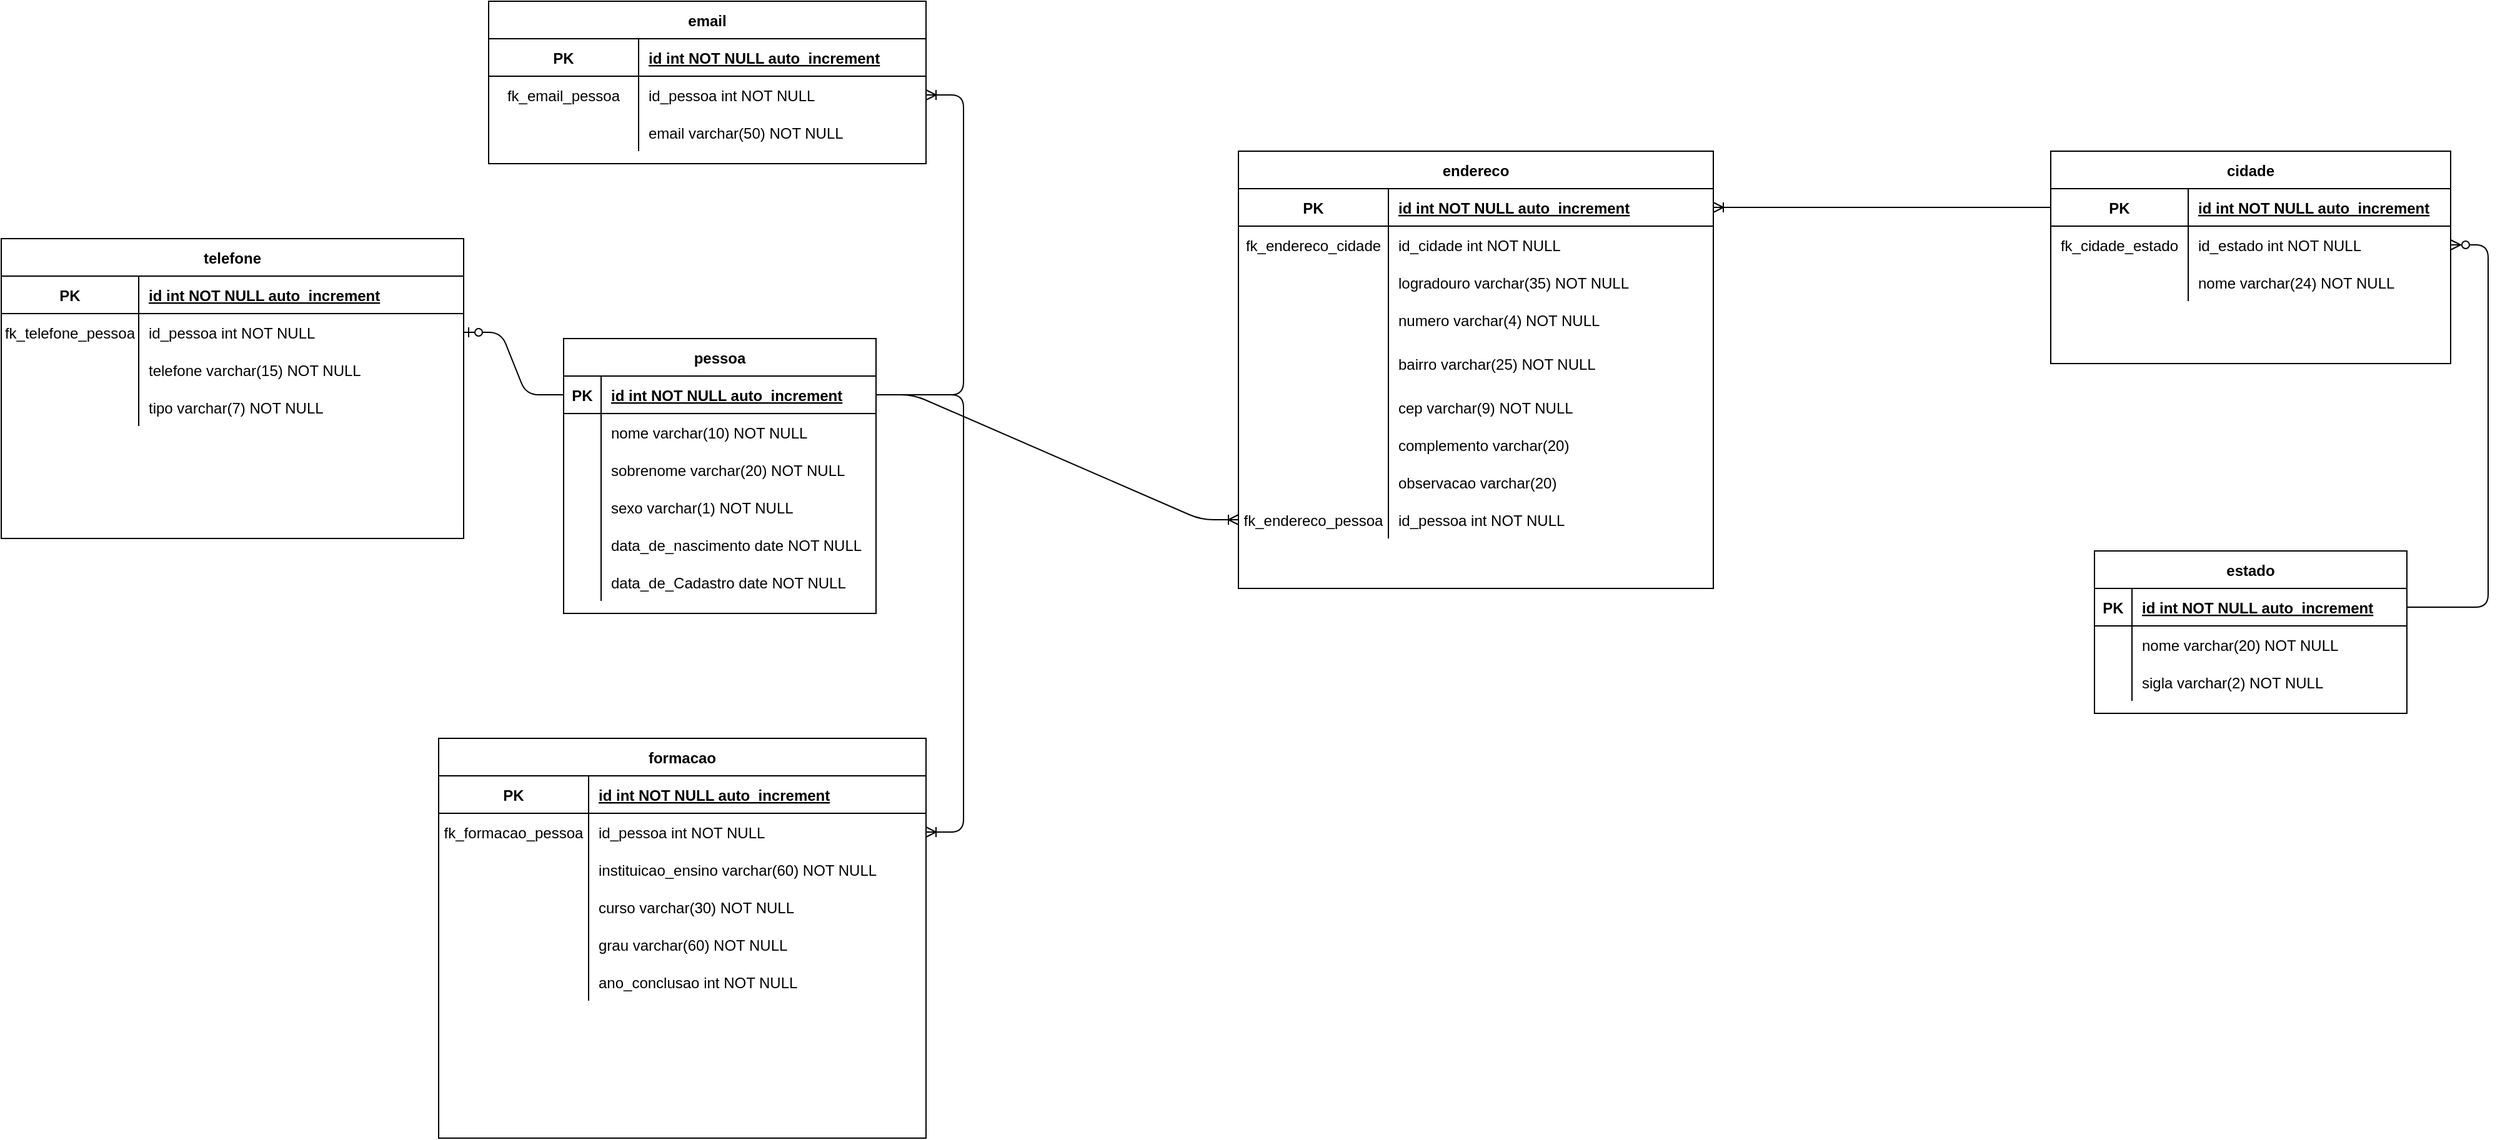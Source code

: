 <mxfile version="15.1.2" type="device"><diagram id="R2lEEEUBdFMjLlhIrx00" name="Page-1"><mxGraphModel dx="1872" dy="1568" grid="1" gridSize="10" guides="1" tooltips="1" connect="1" arrows="1" fold="1" page="1" pageScale="1" pageWidth="850" pageHeight="1100" math="0" shadow="0" extFonts="Permanent Marker^https://fonts.googleapis.com/css?family=Permanent+Marker"><root><mxCell id="0"/><mxCell id="1" parent="0"/><mxCell id="C-vyLk0tnHw3VtMMgP7b-13" value="telefone" style="shape=table;startSize=30;container=1;collapsible=1;childLayout=tableLayout;fixedRows=1;rowLines=0;fontStyle=1;align=center;resizeLast=1;" parent="1" vertex="1"><mxGeometry x="-220" y="-40" width="370" height="240" as="geometry"/></mxCell><mxCell id="C-vyLk0tnHw3VtMMgP7b-14" value="" style="shape=partialRectangle;collapsible=0;dropTarget=0;pointerEvents=0;fillColor=none;points=[[0,0.5],[1,0.5]];portConstraint=eastwest;top=0;left=0;right=0;bottom=1;" parent="C-vyLk0tnHw3VtMMgP7b-13" vertex="1"><mxGeometry y="30" width="370" height="30" as="geometry"/></mxCell><mxCell id="C-vyLk0tnHw3VtMMgP7b-15" value="PK" style="shape=partialRectangle;overflow=hidden;connectable=0;fillColor=none;top=0;left=0;bottom=0;right=0;fontStyle=1;" parent="C-vyLk0tnHw3VtMMgP7b-14" vertex="1"><mxGeometry width="110" height="30" as="geometry"/></mxCell><mxCell id="C-vyLk0tnHw3VtMMgP7b-16" value="id int NOT NULL auto_increment" style="shape=partialRectangle;overflow=hidden;connectable=0;fillColor=none;top=0;left=0;bottom=0;right=0;align=left;spacingLeft=6;fontStyle=5;" parent="C-vyLk0tnHw3VtMMgP7b-14" vertex="1"><mxGeometry x="110" width="260" height="30" as="geometry"/></mxCell><mxCell id="C-vyLk0tnHw3VtMMgP7b-17" value="" style="shape=partialRectangle;collapsible=0;dropTarget=0;pointerEvents=0;fillColor=none;points=[[0,0.5],[1,0.5]];portConstraint=eastwest;top=0;left=0;right=0;bottom=0;" parent="C-vyLk0tnHw3VtMMgP7b-13" vertex="1"><mxGeometry y="60" width="370" height="30" as="geometry"/></mxCell><mxCell id="C-vyLk0tnHw3VtMMgP7b-18" value="fk_telefone_pessoa" style="shape=partialRectangle;overflow=hidden;connectable=0;fillColor=none;top=0;left=0;bottom=0;right=0;" parent="C-vyLk0tnHw3VtMMgP7b-17" vertex="1"><mxGeometry width="110" height="30" as="geometry"/></mxCell><mxCell id="C-vyLk0tnHw3VtMMgP7b-19" value="id_pessoa int NOT NULL" style="shape=partialRectangle;overflow=hidden;connectable=0;fillColor=none;top=0;left=0;bottom=0;right=0;align=left;spacingLeft=6;" parent="C-vyLk0tnHw3VtMMgP7b-17" vertex="1"><mxGeometry x="110" width="260" height="30" as="geometry"/></mxCell><mxCell id="C-vyLk0tnHw3VtMMgP7b-20" value="" style="shape=partialRectangle;collapsible=0;dropTarget=0;pointerEvents=0;fillColor=none;points=[[0,0.5],[1,0.5]];portConstraint=eastwest;top=0;left=0;right=0;bottom=0;" parent="C-vyLk0tnHw3VtMMgP7b-13" vertex="1"><mxGeometry y="90" width="370" height="30" as="geometry"/></mxCell><mxCell id="C-vyLk0tnHw3VtMMgP7b-21" value="" style="shape=partialRectangle;overflow=hidden;connectable=0;fillColor=none;top=0;left=0;bottom=0;right=0;" parent="C-vyLk0tnHw3VtMMgP7b-20" vertex="1"><mxGeometry width="110" height="30" as="geometry"/></mxCell><mxCell id="C-vyLk0tnHw3VtMMgP7b-22" value="telefone varchar(15) NOT NULL" style="shape=partialRectangle;overflow=hidden;connectable=0;fillColor=none;top=0;left=0;bottom=0;right=0;align=left;spacingLeft=6;" parent="C-vyLk0tnHw3VtMMgP7b-20" vertex="1"><mxGeometry x="110" width="260" height="30" as="geometry"/></mxCell><mxCell id="b_hLpL_ezB_9OaSrGHC2-93" value="" style="shape=partialRectangle;collapsible=0;dropTarget=0;pointerEvents=0;fillColor=none;points=[[0,0.5],[1,0.5]];portConstraint=eastwest;top=0;left=0;right=0;bottom=0;" parent="C-vyLk0tnHw3VtMMgP7b-13" vertex="1"><mxGeometry y="120" width="370" height="30" as="geometry"/></mxCell><mxCell id="b_hLpL_ezB_9OaSrGHC2-94" value="" style="shape=partialRectangle;overflow=hidden;connectable=0;fillColor=none;top=0;left=0;bottom=0;right=0;" parent="b_hLpL_ezB_9OaSrGHC2-93" vertex="1"><mxGeometry width="110" height="30" as="geometry"/></mxCell><mxCell id="b_hLpL_ezB_9OaSrGHC2-95" value="tipo varchar(7) NOT NULL" style="shape=partialRectangle;overflow=hidden;connectable=0;fillColor=none;top=0;left=0;bottom=0;right=0;align=left;spacingLeft=6;" parent="b_hLpL_ezB_9OaSrGHC2-93" vertex="1"><mxGeometry x="110" width="260" height="30" as="geometry"/></mxCell><mxCell id="C-vyLk0tnHw3VtMMgP7b-23" value="pessoa" style="shape=table;startSize=30;container=1;collapsible=1;childLayout=tableLayout;fixedRows=1;rowLines=0;fontStyle=1;align=center;resizeLast=1;" parent="1" vertex="1"><mxGeometry x="230" y="40" width="250" height="220" as="geometry"/></mxCell><mxCell id="C-vyLk0tnHw3VtMMgP7b-24" value="" style="shape=partialRectangle;collapsible=0;dropTarget=0;pointerEvents=0;fillColor=none;points=[[0,0.5],[1,0.5]];portConstraint=eastwest;top=0;left=0;right=0;bottom=1;" parent="C-vyLk0tnHw3VtMMgP7b-23" vertex="1"><mxGeometry y="30" width="250" height="30" as="geometry"/></mxCell><mxCell id="C-vyLk0tnHw3VtMMgP7b-25" value="PK" style="shape=partialRectangle;overflow=hidden;connectable=0;fillColor=none;top=0;left=0;bottom=0;right=0;fontStyle=1;" parent="C-vyLk0tnHw3VtMMgP7b-24" vertex="1"><mxGeometry width="30" height="30" as="geometry"/></mxCell><mxCell id="C-vyLk0tnHw3VtMMgP7b-26" value="id int NOT NULL auto_increment" style="shape=partialRectangle;overflow=hidden;connectable=0;fillColor=none;top=0;left=0;bottom=0;right=0;align=left;spacingLeft=6;fontStyle=5;" parent="C-vyLk0tnHw3VtMMgP7b-24" vertex="1"><mxGeometry x="30" width="220" height="30" as="geometry"/></mxCell><mxCell id="C-vyLk0tnHw3VtMMgP7b-27" value="" style="shape=partialRectangle;collapsible=0;dropTarget=0;pointerEvents=0;fillColor=none;points=[[0,0.5],[1,0.5]];portConstraint=eastwest;top=0;left=0;right=0;bottom=0;" parent="C-vyLk0tnHw3VtMMgP7b-23" vertex="1"><mxGeometry y="60" width="250" height="30" as="geometry"/></mxCell><mxCell id="C-vyLk0tnHw3VtMMgP7b-28" value="" style="shape=partialRectangle;overflow=hidden;connectable=0;fillColor=none;top=0;left=0;bottom=0;right=0;" parent="C-vyLk0tnHw3VtMMgP7b-27" vertex="1"><mxGeometry width="30" height="30" as="geometry"/></mxCell><mxCell id="C-vyLk0tnHw3VtMMgP7b-29" value="nome varchar(10) NOT NULL" style="shape=partialRectangle;overflow=hidden;connectable=0;fillColor=none;top=0;left=0;bottom=0;right=0;align=left;spacingLeft=6;" parent="C-vyLk0tnHw3VtMMgP7b-27" vertex="1"><mxGeometry x="30" width="220" height="30" as="geometry"/></mxCell><mxCell id="b_hLpL_ezB_9OaSrGHC2-49" value="" style="shape=partialRectangle;collapsible=0;dropTarget=0;pointerEvents=0;fillColor=none;points=[[0,0.5],[1,0.5]];portConstraint=eastwest;top=0;left=0;right=0;bottom=0;" parent="C-vyLk0tnHw3VtMMgP7b-23" vertex="1"><mxGeometry y="90" width="250" height="30" as="geometry"/></mxCell><mxCell id="b_hLpL_ezB_9OaSrGHC2-50" value="" style="shape=partialRectangle;overflow=hidden;connectable=0;fillColor=none;top=0;left=0;bottom=0;right=0;" parent="b_hLpL_ezB_9OaSrGHC2-49" vertex="1"><mxGeometry width="30" height="30" as="geometry"/></mxCell><mxCell id="b_hLpL_ezB_9OaSrGHC2-51" value="sobrenome varchar(20) NOT NULL" style="shape=partialRectangle;overflow=hidden;connectable=0;fillColor=none;top=0;left=0;bottom=0;right=0;align=left;spacingLeft=6;" parent="b_hLpL_ezB_9OaSrGHC2-49" vertex="1"><mxGeometry x="30" width="220" height="30" as="geometry"/></mxCell><mxCell id="dy6-Ytla4K-h1TbIvVAk-1" value="" style="shape=partialRectangle;collapsible=0;dropTarget=0;pointerEvents=0;fillColor=none;points=[[0,0.5],[1,0.5]];portConstraint=eastwest;top=0;left=0;right=0;bottom=0;" vertex="1" parent="C-vyLk0tnHw3VtMMgP7b-23"><mxGeometry y="120" width="250" height="30" as="geometry"/></mxCell><mxCell id="dy6-Ytla4K-h1TbIvVAk-2" value="" style="shape=partialRectangle;overflow=hidden;connectable=0;fillColor=none;top=0;left=0;bottom=0;right=0;" vertex="1" parent="dy6-Ytla4K-h1TbIvVAk-1"><mxGeometry width="30" height="30" as="geometry"/></mxCell><mxCell id="dy6-Ytla4K-h1TbIvVAk-3" value="sexo varchar(1) NOT NULL" style="shape=partialRectangle;overflow=hidden;connectable=0;fillColor=none;top=0;left=0;bottom=0;right=0;align=left;spacingLeft=6;" vertex="1" parent="dy6-Ytla4K-h1TbIvVAk-1"><mxGeometry x="30" width="220" height="30" as="geometry"/></mxCell><mxCell id="b_hLpL_ezB_9OaSrGHC2-99" value="" style="shape=partialRectangle;collapsible=0;dropTarget=0;pointerEvents=0;fillColor=none;points=[[0,0.5],[1,0.5]];portConstraint=eastwest;top=0;left=0;right=0;bottom=0;" parent="C-vyLk0tnHw3VtMMgP7b-23" vertex="1"><mxGeometry y="150" width="250" height="30" as="geometry"/></mxCell><mxCell id="b_hLpL_ezB_9OaSrGHC2-100" value="" style="shape=partialRectangle;overflow=hidden;connectable=0;fillColor=none;top=0;left=0;bottom=0;right=0;" parent="b_hLpL_ezB_9OaSrGHC2-99" vertex="1"><mxGeometry width="30" height="30" as="geometry"/></mxCell><mxCell id="b_hLpL_ezB_9OaSrGHC2-101" value="data_de_nascimento date NOT NULL" style="shape=partialRectangle;overflow=hidden;connectable=0;fillColor=none;top=0;left=0;bottom=0;right=0;align=left;spacingLeft=6;" parent="b_hLpL_ezB_9OaSrGHC2-99" vertex="1"><mxGeometry x="30" width="220" height="30" as="geometry"/></mxCell><mxCell id="b_hLpL_ezB_9OaSrGHC2-96" value="" style="shape=partialRectangle;collapsible=0;dropTarget=0;pointerEvents=0;fillColor=none;points=[[0,0.5],[1,0.5]];portConstraint=eastwest;top=0;left=0;right=0;bottom=0;" parent="C-vyLk0tnHw3VtMMgP7b-23" vertex="1"><mxGeometry y="180" width="250" height="30" as="geometry"/></mxCell><mxCell id="b_hLpL_ezB_9OaSrGHC2-97" value="" style="shape=partialRectangle;overflow=hidden;connectable=0;fillColor=none;top=0;left=0;bottom=0;right=0;" parent="b_hLpL_ezB_9OaSrGHC2-96" vertex="1"><mxGeometry width="30" height="30" as="geometry"/></mxCell><mxCell id="b_hLpL_ezB_9OaSrGHC2-98" value="data_de_Cadastro date NOT NULL" style="shape=partialRectangle;overflow=hidden;connectable=0;fillColor=none;top=0;left=0;bottom=0;right=0;align=left;spacingLeft=6;" parent="b_hLpL_ezB_9OaSrGHC2-96" vertex="1"><mxGeometry x="30" width="220" height="30" as="geometry"/></mxCell><mxCell id="b_hLpL_ezB_9OaSrGHC2-8" value="" style="edgeStyle=entityRelationEdgeStyle;fontSize=12;html=1;endArrow=ERzeroToOne;endFill=1;exitX=0;exitY=0.5;exitDx=0;exitDy=0;" parent="1" source="C-vyLk0tnHw3VtMMgP7b-24" target="C-vyLk0tnHw3VtMMgP7b-17" edge="1"><mxGeometry width="100" height="100" relative="1" as="geometry"><mxPoint x="20" y="310" as="sourcePoint"/><mxPoint x="120" y="210" as="targetPoint"/></mxGeometry></mxCell><mxCell id="b_hLpL_ezB_9OaSrGHC2-9" value="email" style="shape=table;startSize=30;container=1;collapsible=1;childLayout=tableLayout;fixedRows=1;rowLines=0;fontStyle=1;align=center;resizeLast=1;" parent="1" vertex="1"><mxGeometry x="170" y="-230" width="350" height="130" as="geometry"/></mxCell><mxCell id="b_hLpL_ezB_9OaSrGHC2-10" value="" style="shape=partialRectangle;collapsible=0;dropTarget=0;pointerEvents=0;fillColor=none;points=[[0,0.5],[1,0.5]];portConstraint=eastwest;top=0;left=0;right=0;bottom=1;" parent="b_hLpL_ezB_9OaSrGHC2-9" vertex="1"><mxGeometry y="30" width="350" height="30" as="geometry"/></mxCell><mxCell id="b_hLpL_ezB_9OaSrGHC2-11" value="PK" style="shape=partialRectangle;overflow=hidden;connectable=0;fillColor=none;top=0;left=0;bottom=0;right=0;fontStyle=1;" parent="b_hLpL_ezB_9OaSrGHC2-10" vertex="1"><mxGeometry width="120" height="30" as="geometry"/></mxCell><mxCell id="b_hLpL_ezB_9OaSrGHC2-12" value="id int NOT NULL auto_increment" style="shape=partialRectangle;overflow=hidden;connectable=0;fillColor=none;top=0;left=0;bottom=0;right=0;align=left;spacingLeft=6;fontStyle=5;" parent="b_hLpL_ezB_9OaSrGHC2-10" vertex="1"><mxGeometry x="120" width="230" height="30" as="geometry"/></mxCell><mxCell id="b_hLpL_ezB_9OaSrGHC2-13" value="" style="shape=partialRectangle;collapsible=0;dropTarget=0;pointerEvents=0;fillColor=none;points=[[0,0.5],[1,0.5]];portConstraint=eastwest;top=0;left=0;right=0;bottom=0;" parent="b_hLpL_ezB_9OaSrGHC2-9" vertex="1"><mxGeometry y="60" width="350" height="30" as="geometry"/></mxCell><mxCell id="b_hLpL_ezB_9OaSrGHC2-14" value="fk_email_pessoa" style="shape=partialRectangle;overflow=hidden;connectable=0;fillColor=none;top=0;left=0;bottom=0;right=0;" parent="b_hLpL_ezB_9OaSrGHC2-13" vertex="1"><mxGeometry width="120" height="30" as="geometry"/></mxCell><mxCell id="b_hLpL_ezB_9OaSrGHC2-15" value="id_pessoa int NOT NULL" style="shape=partialRectangle;overflow=hidden;connectable=0;fillColor=none;top=0;left=0;bottom=0;right=0;align=left;spacingLeft=6;" parent="b_hLpL_ezB_9OaSrGHC2-13" vertex="1"><mxGeometry x="120" width="230" height="30" as="geometry"/></mxCell><mxCell id="b_hLpL_ezB_9OaSrGHC2-16" value="" style="shape=partialRectangle;collapsible=0;dropTarget=0;pointerEvents=0;fillColor=none;points=[[0,0.5],[1,0.5]];portConstraint=eastwest;top=0;left=0;right=0;bottom=0;" parent="b_hLpL_ezB_9OaSrGHC2-9" vertex="1"><mxGeometry y="90" width="350" height="30" as="geometry"/></mxCell><mxCell id="b_hLpL_ezB_9OaSrGHC2-17" value="" style="shape=partialRectangle;overflow=hidden;connectable=0;fillColor=none;top=0;left=0;bottom=0;right=0;" parent="b_hLpL_ezB_9OaSrGHC2-16" vertex="1"><mxGeometry width="120" height="30" as="geometry"/></mxCell><mxCell id="b_hLpL_ezB_9OaSrGHC2-18" value="email varchar(50) NOT NULL" style="shape=partialRectangle;overflow=hidden;connectable=0;fillColor=none;top=0;left=0;bottom=0;right=0;align=left;spacingLeft=6;" parent="b_hLpL_ezB_9OaSrGHC2-16" vertex="1"><mxGeometry x="120" width="230" height="30" as="geometry"/></mxCell><mxCell id="b_hLpL_ezB_9OaSrGHC2-19" value="estado" style="shape=table;startSize=30;container=1;collapsible=1;childLayout=tableLayout;fixedRows=1;rowLines=0;fontStyle=1;align=center;resizeLast=1;" parent="1" vertex="1"><mxGeometry x="1455" y="210" width="250" height="130" as="geometry"/></mxCell><mxCell id="b_hLpL_ezB_9OaSrGHC2-20" value="" style="shape=partialRectangle;collapsible=0;dropTarget=0;pointerEvents=0;fillColor=none;points=[[0,0.5],[1,0.5]];portConstraint=eastwest;top=0;left=0;right=0;bottom=1;" parent="b_hLpL_ezB_9OaSrGHC2-19" vertex="1"><mxGeometry y="30" width="250" height="30" as="geometry"/></mxCell><mxCell id="b_hLpL_ezB_9OaSrGHC2-21" value="PK" style="shape=partialRectangle;overflow=hidden;connectable=0;fillColor=none;top=0;left=0;bottom=0;right=0;fontStyle=1;" parent="b_hLpL_ezB_9OaSrGHC2-20" vertex="1"><mxGeometry width="30" height="30" as="geometry"/></mxCell><mxCell id="b_hLpL_ezB_9OaSrGHC2-22" value="id int NOT NULL auto_increment" style="shape=partialRectangle;overflow=hidden;connectable=0;fillColor=none;top=0;left=0;bottom=0;right=0;align=left;spacingLeft=6;fontStyle=5;" parent="b_hLpL_ezB_9OaSrGHC2-20" vertex="1"><mxGeometry x="30" width="220" height="30" as="geometry"/></mxCell><mxCell id="b_hLpL_ezB_9OaSrGHC2-26" value="" style="shape=partialRectangle;collapsible=0;dropTarget=0;pointerEvents=0;fillColor=none;points=[[0,0.5],[1,0.5]];portConstraint=eastwest;top=0;left=0;right=0;bottom=0;" parent="b_hLpL_ezB_9OaSrGHC2-19" vertex="1"><mxGeometry y="60" width="250" height="30" as="geometry"/></mxCell><mxCell id="b_hLpL_ezB_9OaSrGHC2-27" value="" style="shape=partialRectangle;overflow=hidden;connectable=0;fillColor=none;top=0;left=0;bottom=0;right=0;" parent="b_hLpL_ezB_9OaSrGHC2-26" vertex="1"><mxGeometry width="30" height="30" as="geometry"/></mxCell><mxCell id="b_hLpL_ezB_9OaSrGHC2-28" value="nome varchar(20) NOT NULL" style="shape=partialRectangle;overflow=hidden;connectable=0;fillColor=none;top=0;left=0;bottom=0;right=0;align=left;spacingLeft=6;" parent="b_hLpL_ezB_9OaSrGHC2-26" vertex="1"><mxGeometry x="30" width="220" height="30" as="geometry"/></mxCell><mxCell id="b_hLpL_ezB_9OaSrGHC2-63" value="" style="shape=partialRectangle;collapsible=0;dropTarget=0;pointerEvents=0;fillColor=none;points=[[0,0.5],[1,0.5]];portConstraint=eastwest;top=0;left=0;right=0;bottom=0;" parent="b_hLpL_ezB_9OaSrGHC2-19" vertex="1"><mxGeometry y="90" width="250" height="30" as="geometry"/></mxCell><mxCell id="b_hLpL_ezB_9OaSrGHC2-64" value="" style="shape=partialRectangle;overflow=hidden;connectable=0;fillColor=none;top=0;left=0;bottom=0;right=0;" parent="b_hLpL_ezB_9OaSrGHC2-63" vertex="1"><mxGeometry width="30" height="30" as="geometry"/></mxCell><mxCell id="b_hLpL_ezB_9OaSrGHC2-65" value="sigla varchar(2) NOT NULL" style="shape=partialRectangle;overflow=hidden;connectable=0;fillColor=none;top=0;left=0;bottom=0;right=0;align=left;spacingLeft=6;" parent="b_hLpL_ezB_9OaSrGHC2-63" vertex="1"><mxGeometry x="30" width="220" height="30" as="geometry"/></mxCell><mxCell id="b_hLpL_ezB_9OaSrGHC2-29" value="cidade" style="shape=table;startSize=30;container=1;collapsible=1;childLayout=tableLayout;fixedRows=1;rowLines=0;fontStyle=1;align=center;resizeLast=1;" parent="1" vertex="1"><mxGeometry x="1420" y="-110" width="320" height="170" as="geometry"/></mxCell><mxCell id="b_hLpL_ezB_9OaSrGHC2-30" value="" style="shape=partialRectangle;collapsible=0;dropTarget=0;pointerEvents=0;fillColor=none;points=[[0,0.5],[1,0.5]];portConstraint=eastwest;top=0;left=0;right=0;bottom=1;" parent="b_hLpL_ezB_9OaSrGHC2-29" vertex="1"><mxGeometry y="30" width="320" height="30" as="geometry"/></mxCell><mxCell id="b_hLpL_ezB_9OaSrGHC2-31" value="PK" style="shape=partialRectangle;overflow=hidden;connectable=0;fillColor=none;top=0;left=0;bottom=0;right=0;fontStyle=1;" parent="b_hLpL_ezB_9OaSrGHC2-30" vertex="1"><mxGeometry width="110" height="30" as="geometry"/></mxCell><mxCell id="b_hLpL_ezB_9OaSrGHC2-32" value="id int NOT NULL auto_increment" style="shape=partialRectangle;overflow=hidden;connectable=0;fillColor=none;top=0;left=0;bottom=0;right=0;align=left;spacingLeft=6;fontStyle=5;" parent="b_hLpL_ezB_9OaSrGHC2-30" vertex="1"><mxGeometry x="110" width="210" height="30" as="geometry"/></mxCell><mxCell id="b_hLpL_ezB_9OaSrGHC2-33" value="" style="shape=partialRectangle;collapsible=0;dropTarget=0;pointerEvents=0;fillColor=none;points=[[0,0.5],[1,0.5]];portConstraint=eastwest;top=0;left=0;right=0;bottom=0;" parent="b_hLpL_ezB_9OaSrGHC2-29" vertex="1"><mxGeometry y="60" width="320" height="30" as="geometry"/></mxCell><mxCell id="b_hLpL_ezB_9OaSrGHC2-34" value="fk_cidade_estado" style="shape=partialRectangle;overflow=hidden;connectable=0;fillColor=none;top=0;left=0;bottom=0;right=0;" parent="b_hLpL_ezB_9OaSrGHC2-33" vertex="1"><mxGeometry width="110" height="30" as="geometry"/></mxCell><mxCell id="b_hLpL_ezB_9OaSrGHC2-35" value="id_estado int NOT NULL" style="shape=partialRectangle;overflow=hidden;connectable=0;fillColor=none;top=0;left=0;bottom=0;right=0;align=left;spacingLeft=6;" parent="b_hLpL_ezB_9OaSrGHC2-33" vertex="1"><mxGeometry x="110" width="210" height="30" as="geometry"/></mxCell><mxCell id="b_hLpL_ezB_9OaSrGHC2-36" value="" style="shape=partialRectangle;collapsible=0;dropTarget=0;pointerEvents=0;fillColor=none;points=[[0,0.5],[1,0.5]];portConstraint=eastwest;top=0;left=0;right=0;bottom=0;" parent="b_hLpL_ezB_9OaSrGHC2-29" vertex="1"><mxGeometry y="90" width="320" height="30" as="geometry"/></mxCell><mxCell id="b_hLpL_ezB_9OaSrGHC2-37" value="" style="shape=partialRectangle;overflow=hidden;connectable=0;fillColor=none;top=0;left=0;bottom=0;right=0;" parent="b_hLpL_ezB_9OaSrGHC2-36" vertex="1"><mxGeometry width="110" height="30" as="geometry"/></mxCell><mxCell id="b_hLpL_ezB_9OaSrGHC2-38" value="nome varchar(24) NOT NULL" style="shape=partialRectangle;overflow=hidden;connectable=0;fillColor=none;top=0;left=0;bottom=0;right=0;align=left;spacingLeft=6;" parent="b_hLpL_ezB_9OaSrGHC2-36" vertex="1"><mxGeometry x="110" width="210" height="30" as="geometry"/></mxCell><mxCell id="b_hLpL_ezB_9OaSrGHC2-39" value="endereco" style="shape=table;startSize=30;container=1;collapsible=1;childLayout=tableLayout;fixedRows=1;rowLines=0;fontStyle=1;align=center;resizeLast=1;" parent="1" vertex="1"><mxGeometry x="770" y="-110" width="380" height="350" as="geometry"/></mxCell><mxCell id="b_hLpL_ezB_9OaSrGHC2-40" value="" style="shape=partialRectangle;collapsible=0;dropTarget=0;pointerEvents=0;fillColor=none;points=[[0,0.5],[1,0.5]];portConstraint=eastwest;top=0;left=0;right=0;bottom=1;" parent="b_hLpL_ezB_9OaSrGHC2-39" vertex="1"><mxGeometry y="30" width="380" height="30" as="geometry"/></mxCell><mxCell id="b_hLpL_ezB_9OaSrGHC2-41" value="PK" style="shape=partialRectangle;overflow=hidden;connectable=0;fillColor=none;top=0;left=0;bottom=0;right=0;fontStyle=1;" parent="b_hLpL_ezB_9OaSrGHC2-40" vertex="1"><mxGeometry width="120" height="30" as="geometry"/></mxCell><mxCell id="b_hLpL_ezB_9OaSrGHC2-42" value="id int NOT NULL auto_increment" style="shape=partialRectangle;overflow=hidden;connectable=0;fillColor=none;top=0;left=0;bottom=0;right=0;align=left;spacingLeft=6;fontStyle=5;" parent="b_hLpL_ezB_9OaSrGHC2-40" vertex="1"><mxGeometry x="120" width="260" height="30" as="geometry"/></mxCell><mxCell id="b_hLpL_ezB_9OaSrGHC2-43" value="" style="shape=partialRectangle;collapsible=0;dropTarget=0;pointerEvents=0;fillColor=none;points=[[0,0.5],[1,0.5]];portConstraint=eastwest;top=0;left=0;right=0;bottom=0;" parent="b_hLpL_ezB_9OaSrGHC2-39" vertex="1"><mxGeometry y="60" width="380" height="30" as="geometry"/></mxCell><mxCell id="b_hLpL_ezB_9OaSrGHC2-44" value="fk_endereco_cidade" style="shape=partialRectangle;overflow=hidden;connectable=0;fillColor=none;top=0;left=0;bottom=0;right=0;" parent="b_hLpL_ezB_9OaSrGHC2-43" vertex="1"><mxGeometry width="120" height="30" as="geometry"/></mxCell><mxCell id="b_hLpL_ezB_9OaSrGHC2-45" value="id_cidade int NOT NULL" style="shape=partialRectangle;overflow=hidden;connectable=0;fillColor=none;top=0;left=0;bottom=0;right=0;align=left;spacingLeft=6;" parent="b_hLpL_ezB_9OaSrGHC2-43" vertex="1"><mxGeometry x="120" width="260" height="30" as="geometry"/></mxCell><mxCell id="b_hLpL_ezB_9OaSrGHC2-46" value="" style="shape=partialRectangle;collapsible=0;dropTarget=0;pointerEvents=0;fillColor=none;points=[[0,0.5],[1,0.5]];portConstraint=eastwest;top=0;left=0;right=0;bottom=0;" parent="b_hLpL_ezB_9OaSrGHC2-39" vertex="1"><mxGeometry y="90" width="380" height="30" as="geometry"/></mxCell><mxCell id="b_hLpL_ezB_9OaSrGHC2-47" value="" style="shape=partialRectangle;overflow=hidden;connectable=0;fillColor=none;top=0;left=0;bottom=0;right=0;" parent="b_hLpL_ezB_9OaSrGHC2-46" vertex="1"><mxGeometry width="120" height="30" as="geometry"/></mxCell><mxCell id="b_hLpL_ezB_9OaSrGHC2-48" value="logradouro varchar(35) NOT NULL" style="shape=partialRectangle;overflow=hidden;connectable=0;fillColor=none;top=0;left=0;bottom=0;right=0;align=left;spacingLeft=6;" parent="b_hLpL_ezB_9OaSrGHC2-46" vertex="1"><mxGeometry x="120" width="260" height="30" as="geometry"/></mxCell><mxCell id="b_hLpL_ezB_9OaSrGHC2-67" value="" style="shape=partialRectangle;collapsible=0;dropTarget=0;pointerEvents=0;fillColor=none;points=[[0,0.5],[1,0.5]];portConstraint=eastwest;top=0;left=0;right=0;bottom=0;" parent="b_hLpL_ezB_9OaSrGHC2-39" vertex="1"><mxGeometry y="120" width="380" height="30" as="geometry"/></mxCell><mxCell id="b_hLpL_ezB_9OaSrGHC2-68" value="" style="shape=partialRectangle;overflow=hidden;connectable=0;fillColor=none;top=0;left=0;bottom=0;right=0;" parent="b_hLpL_ezB_9OaSrGHC2-67" vertex="1"><mxGeometry width="120" height="30" as="geometry"/></mxCell><mxCell id="b_hLpL_ezB_9OaSrGHC2-69" value="numero varchar(4) NOT NULL" style="shape=partialRectangle;overflow=hidden;connectable=0;fillColor=none;top=0;left=0;bottom=0;right=0;align=left;spacingLeft=6;" parent="b_hLpL_ezB_9OaSrGHC2-67" vertex="1"><mxGeometry x="120" width="260" height="30" as="geometry"/></mxCell><mxCell id="b_hLpL_ezB_9OaSrGHC2-70" value="" style="shape=partialRectangle;collapsible=0;dropTarget=0;pointerEvents=0;fillColor=none;points=[[0,0.5],[1,0.5]];portConstraint=eastwest;top=0;left=0;right=0;bottom=0;" parent="b_hLpL_ezB_9OaSrGHC2-39" vertex="1"><mxGeometry y="150" width="380" height="40" as="geometry"/></mxCell><mxCell id="b_hLpL_ezB_9OaSrGHC2-71" value="" style="shape=partialRectangle;overflow=hidden;connectable=0;fillColor=none;top=0;left=0;bottom=0;right=0;" parent="b_hLpL_ezB_9OaSrGHC2-70" vertex="1"><mxGeometry width="120" height="40" as="geometry"/></mxCell><mxCell id="b_hLpL_ezB_9OaSrGHC2-72" value="bairro varchar(25) NOT NULL" style="shape=partialRectangle;overflow=hidden;connectable=0;fillColor=none;top=0;left=0;bottom=0;right=0;align=left;spacingLeft=6;" parent="b_hLpL_ezB_9OaSrGHC2-70" vertex="1"><mxGeometry x="120" width="260" height="40" as="geometry"/></mxCell><mxCell id="b_hLpL_ezB_9OaSrGHC2-73" value="" style="shape=partialRectangle;collapsible=0;dropTarget=0;pointerEvents=0;fillColor=none;points=[[0,0.5],[1,0.5]];portConstraint=eastwest;top=0;left=0;right=0;bottom=0;" parent="b_hLpL_ezB_9OaSrGHC2-39" vertex="1"><mxGeometry y="190" width="380" height="30" as="geometry"/></mxCell><mxCell id="b_hLpL_ezB_9OaSrGHC2-74" value="" style="shape=partialRectangle;overflow=hidden;connectable=0;fillColor=none;top=0;left=0;bottom=0;right=0;" parent="b_hLpL_ezB_9OaSrGHC2-73" vertex="1"><mxGeometry width="120" height="30" as="geometry"/></mxCell><mxCell id="b_hLpL_ezB_9OaSrGHC2-75" value="cep varchar(9) NOT NULL" style="shape=partialRectangle;overflow=hidden;connectable=0;fillColor=none;top=0;left=0;bottom=0;right=0;align=left;spacingLeft=6;" parent="b_hLpL_ezB_9OaSrGHC2-73" vertex="1"><mxGeometry x="120" width="260" height="30" as="geometry"/></mxCell><mxCell id="b_hLpL_ezB_9OaSrGHC2-76" value="" style="shape=partialRectangle;collapsible=0;dropTarget=0;pointerEvents=0;fillColor=none;points=[[0,0.5],[1,0.5]];portConstraint=eastwest;top=0;left=0;right=0;bottom=0;" parent="b_hLpL_ezB_9OaSrGHC2-39" vertex="1"><mxGeometry y="220" width="380" height="30" as="geometry"/></mxCell><mxCell id="b_hLpL_ezB_9OaSrGHC2-77" value="" style="shape=partialRectangle;overflow=hidden;connectable=0;fillColor=none;top=0;left=0;bottom=0;right=0;" parent="b_hLpL_ezB_9OaSrGHC2-76" vertex="1"><mxGeometry width="120" height="30" as="geometry"/></mxCell><mxCell id="b_hLpL_ezB_9OaSrGHC2-78" value="complemento varchar(20)" style="shape=partialRectangle;overflow=hidden;connectable=0;fillColor=none;top=0;left=0;bottom=0;right=0;align=left;spacingLeft=6;" parent="b_hLpL_ezB_9OaSrGHC2-76" vertex="1"><mxGeometry x="120" width="260" height="30" as="geometry"/></mxCell><mxCell id="b_hLpL_ezB_9OaSrGHC2-79" value="" style="shape=partialRectangle;collapsible=0;dropTarget=0;pointerEvents=0;fillColor=none;points=[[0,0.5],[1,0.5]];portConstraint=eastwest;top=0;left=0;right=0;bottom=0;" parent="b_hLpL_ezB_9OaSrGHC2-39" vertex="1"><mxGeometry y="250" width="380" height="30" as="geometry"/></mxCell><mxCell id="b_hLpL_ezB_9OaSrGHC2-80" value="" style="shape=partialRectangle;overflow=hidden;connectable=0;fillColor=none;top=0;left=0;bottom=0;right=0;" parent="b_hLpL_ezB_9OaSrGHC2-79" vertex="1"><mxGeometry width="120" height="30" as="geometry"/></mxCell><mxCell id="b_hLpL_ezB_9OaSrGHC2-81" value="observacao varchar(20)" style="shape=partialRectangle;overflow=hidden;connectable=0;fillColor=none;top=0;left=0;bottom=0;right=0;align=left;spacingLeft=6;" parent="b_hLpL_ezB_9OaSrGHC2-79" vertex="1"><mxGeometry x="120" width="260" height="30" as="geometry"/></mxCell><mxCell id="b_hLpL_ezB_9OaSrGHC2-85" value="" style="shape=partialRectangle;collapsible=0;dropTarget=0;pointerEvents=0;fillColor=none;points=[[0,0.5],[1,0.5]];portConstraint=eastwest;top=0;left=0;right=0;bottom=0;" parent="b_hLpL_ezB_9OaSrGHC2-39" vertex="1"><mxGeometry y="280" width="380" height="30" as="geometry"/></mxCell><mxCell id="b_hLpL_ezB_9OaSrGHC2-86" value="fk_endereco_pessoa" style="shape=partialRectangle;overflow=hidden;connectable=0;fillColor=none;top=0;left=0;bottom=0;right=0;" parent="b_hLpL_ezB_9OaSrGHC2-85" vertex="1"><mxGeometry width="120" height="30" as="geometry"/></mxCell><mxCell id="b_hLpL_ezB_9OaSrGHC2-87" value="id_pessoa int NOT NULL" style="shape=partialRectangle;overflow=hidden;connectable=0;fillColor=none;top=0;left=0;bottom=0;right=0;align=left;spacingLeft=6;" parent="b_hLpL_ezB_9OaSrGHC2-85" vertex="1"><mxGeometry x="120" width="260" height="30" as="geometry"/></mxCell><mxCell id="b_hLpL_ezB_9OaSrGHC2-52" value="formacao" style="shape=table;startSize=30;container=1;collapsible=1;childLayout=tableLayout;fixedRows=1;rowLines=0;fontStyle=1;align=center;resizeLast=1;" parent="1" vertex="1"><mxGeometry x="130" y="360" width="390" height="320" as="geometry"/></mxCell><mxCell id="b_hLpL_ezB_9OaSrGHC2-53" value="" style="shape=partialRectangle;collapsible=0;dropTarget=0;pointerEvents=0;fillColor=none;points=[[0,0.5],[1,0.5]];portConstraint=eastwest;top=0;left=0;right=0;bottom=1;" parent="b_hLpL_ezB_9OaSrGHC2-52" vertex="1"><mxGeometry y="30" width="390" height="30" as="geometry"/></mxCell><mxCell id="b_hLpL_ezB_9OaSrGHC2-54" value="PK" style="shape=partialRectangle;overflow=hidden;connectable=0;fillColor=none;top=0;left=0;bottom=0;right=0;fontStyle=1;" parent="b_hLpL_ezB_9OaSrGHC2-53" vertex="1"><mxGeometry width="120" height="30" as="geometry"/></mxCell><mxCell id="b_hLpL_ezB_9OaSrGHC2-55" value="id int NOT NULL auto_increment" style="shape=partialRectangle;overflow=hidden;connectable=0;fillColor=none;top=0;left=0;bottom=0;right=0;align=left;spacingLeft=6;fontStyle=5;" parent="b_hLpL_ezB_9OaSrGHC2-53" vertex="1"><mxGeometry x="120" width="270" height="30" as="geometry"/></mxCell><mxCell id="b_hLpL_ezB_9OaSrGHC2-56" value="" style="shape=partialRectangle;collapsible=0;dropTarget=0;pointerEvents=0;fillColor=none;points=[[0,0.5],[1,0.5]];portConstraint=eastwest;top=0;left=0;right=0;bottom=0;" parent="b_hLpL_ezB_9OaSrGHC2-52" vertex="1"><mxGeometry y="60" width="390" height="30" as="geometry"/></mxCell><mxCell id="b_hLpL_ezB_9OaSrGHC2-57" value="fk_formacao_pessoa" style="shape=partialRectangle;overflow=hidden;connectable=0;fillColor=none;top=0;left=0;bottom=0;right=0;" parent="b_hLpL_ezB_9OaSrGHC2-56" vertex="1"><mxGeometry width="120" height="30" as="geometry"/></mxCell><mxCell id="b_hLpL_ezB_9OaSrGHC2-58" value="id_pessoa int NOT NULL" style="shape=partialRectangle;overflow=hidden;connectable=0;fillColor=none;top=0;left=0;bottom=0;right=0;align=left;spacingLeft=6;" parent="b_hLpL_ezB_9OaSrGHC2-56" vertex="1"><mxGeometry x="120" width="270" height="30" as="geometry"/></mxCell><mxCell id="b_hLpL_ezB_9OaSrGHC2-59" value="" style="shape=partialRectangle;collapsible=0;dropTarget=0;pointerEvents=0;fillColor=none;points=[[0,0.5],[1,0.5]];portConstraint=eastwest;top=0;left=0;right=0;bottom=0;" parent="b_hLpL_ezB_9OaSrGHC2-52" vertex="1"><mxGeometry y="90" width="390" height="30" as="geometry"/></mxCell><mxCell id="b_hLpL_ezB_9OaSrGHC2-60" value="" style="shape=partialRectangle;overflow=hidden;connectable=0;fillColor=none;top=0;left=0;bottom=0;right=0;" parent="b_hLpL_ezB_9OaSrGHC2-59" vertex="1"><mxGeometry width="120" height="30" as="geometry"/></mxCell><mxCell id="b_hLpL_ezB_9OaSrGHC2-61" value="instituicao_ensino varchar(60) NOT NULL" style="shape=partialRectangle;overflow=hidden;connectable=0;fillColor=none;top=0;left=0;bottom=0;right=0;align=left;spacingLeft=6;" parent="b_hLpL_ezB_9OaSrGHC2-59" vertex="1"><mxGeometry x="120" width="270" height="30" as="geometry"/></mxCell><mxCell id="dy6-Ytla4K-h1TbIvVAk-7" value="" style="shape=partialRectangle;collapsible=0;dropTarget=0;pointerEvents=0;fillColor=none;points=[[0,0.5],[1,0.5]];portConstraint=eastwest;top=0;left=0;right=0;bottom=0;" vertex="1" parent="b_hLpL_ezB_9OaSrGHC2-52"><mxGeometry y="120" width="390" height="30" as="geometry"/></mxCell><mxCell id="dy6-Ytla4K-h1TbIvVAk-8" value="" style="shape=partialRectangle;overflow=hidden;connectable=0;fillColor=none;top=0;left=0;bottom=0;right=0;" vertex="1" parent="dy6-Ytla4K-h1TbIvVAk-7"><mxGeometry width="120" height="30" as="geometry"/></mxCell><mxCell id="dy6-Ytla4K-h1TbIvVAk-9" value="curso varchar(30) NOT NULL" style="shape=partialRectangle;overflow=hidden;connectable=0;fillColor=none;top=0;left=0;bottom=0;right=0;align=left;spacingLeft=6;" vertex="1" parent="dy6-Ytla4K-h1TbIvVAk-7"><mxGeometry x="120" width="270" height="30" as="geometry"/></mxCell><mxCell id="b_hLpL_ezB_9OaSrGHC2-102" value="" style="shape=partialRectangle;collapsible=0;dropTarget=0;pointerEvents=0;fillColor=none;points=[[0,0.5],[1,0.5]];portConstraint=eastwest;top=0;left=0;right=0;bottom=0;" parent="b_hLpL_ezB_9OaSrGHC2-52" vertex="1"><mxGeometry y="150" width="390" height="30" as="geometry"/></mxCell><mxCell id="b_hLpL_ezB_9OaSrGHC2-103" value="" style="shape=partialRectangle;overflow=hidden;connectable=0;fillColor=none;top=0;left=0;bottom=0;right=0;" parent="b_hLpL_ezB_9OaSrGHC2-102" vertex="1"><mxGeometry width="120" height="30" as="geometry"/></mxCell><mxCell id="b_hLpL_ezB_9OaSrGHC2-104" value="grau varchar(60) NOT NULL" style="shape=partialRectangle;overflow=hidden;connectable=0;fillColor=none;top=0;left=0;bottom=0;right=0;align=left;spacingLeft=6;" parent="b_hLpL_ezB_9OaSrGHC2-102" vertex="1"><mxGeometry x="120" width="270" height="30" as="geometry"/></mxCell><mxCell id="b_hLpL_ezB_9OaSrGHC2-105" value="" style="shape=partialRectangle;collapsible=0;dropTarget=0;pointerEvents=0;fillColor=none;points=[[0,0.5],[1,0.5]];portConstraint=eastwest;top=0;left=0;right=0;bottom=0;" parent="b_hLpL_ezB_9OaSrGHC2-52" vertex="1"><mxGeometry y="180" width="390" height="30" as="geometry"/></mxCell><mxCell id="b_hLpL_ezB_9OaSrGHC2-106" value="" style="shape=partialRectangle;overflow=hidden;connectable=0;fillColor=none;top=0;left=0;bottom=0;right=0;" parent="b_hLpL_ezB_9OaSrGHC2-105" vertex="1"><mxGeometry width="120" height="30" as="geometry"/></mxCell><mxCell id="b_hLpL_ezB_9OaSrGHC2-107" value="ano_conclusao int NOT NULL" style="shape=partialRectangle;overflow=hidden;connectable=0;fillColor=none;top=0;left=0;bottom=0;right=0;align=left;spacingLeft=6;" parent="b_hLpL_ezB_9OaSrGHC2-105" vertex="1"><mxGeometry x="120" width="270" height="30" as="geometry"/></mxCell><mxCell id="b_hLpL_ezB_9OaSrGHC2-62" value="" style="edgeStyle=entityRelationEdgeStyle;fontSize=12;html=1;endArrow=ERzeroToMany;endFill=1;" parent="1" source="b_hLpL_ezB_9OaSrGHC2-20" target="b_hLpL_ezB_9OaSrGHC2-33" edge="1"><mxGeometry width="100" height="100" relative="1" as="geometry"><mxPoint x="280" y="790" as="sourcePoint"/><mxPoint x="380" y="690" as="targetPoint"/></mxGeometry></mxCell><mxCell id="b_hLpL_ezB_9OaSrGHC2-66" value="" style="edgeStyle=entityRelationEdgeStyle;fontSize=12;html=1;endArrow=ERoneToMany;" parent="1" source="b_hLpL_ezB_9OaSrGHC2-30" target="b_hLpL_ezB_9OaSrGHC2-40" edge="1"><mxGeometry width="100" height="100" relative="1" as="geometry"><mxPoint x="370" y="735" as="sourcePoint"/><mxPoint x="480" y="550" as="targetPoint"/></mxGeometry></mxCell><mxCell id="b_hLpL_ezB_9OaSrGHC2-90" value="" style="edgeStyle=entityRelationEdgeStyle;fontSize=12;html=1;endArrow=ERoneToMany;" parent="1" source="C-vyLk0tnHw3VtMMgP7b-24" target="b_hLpL_ezB_9OaSrGHC2-85" edge="1"><mxGeometry width="100" height="100" relative="1" as="geometry"><mxPoint x="70" y="260" as="sourcePoint"/><mxPoint x="380" y="380" as="targetPoint"/></mxGeometry></mxCell><mxCell id="b_hLpL_ezB_9OaSrGHC2-91" value="" style="edgeStyle=entityRelationEdgeStyle;fontSize=12;html=1;endArrow=ERoneToMany;" parent="1" source="C-vyLk0tnHw3VtMMgP7b-24" target="b_hLpL_ezB_9OaSrGHC2-13" edge="1"><mxGeometry width="100" height="100" relative="1" as="geometry"><mxPoint x="90" y="-10" as="sourcePoint"/><mxPoint x="190" y="-110" as="targetPoint"/></mxGeometry></mxCell><mxCell id="b_hLpL_ezB_9OaSrGHC2-108" value="" style="edgeStyle=entityRelationEdgeStyle;fontSize=12;html=1;endArrow=ERoneToMany;" parent="1" source="C-vyLk0tnHw3VtMMgP7b-24" target="b_hLpL_ezB_9OaSrGHC2-56" edge="1"><mxGeometry width="100" height="100" relative="1" as="geometry"><mxPoint x="260" y="95" as="sourcePoint"/><mxPoint x="130" y="380" as="targetPoint"/></mxGeometry></mxCell></root></mxGraphModel></diagram></mxfile>